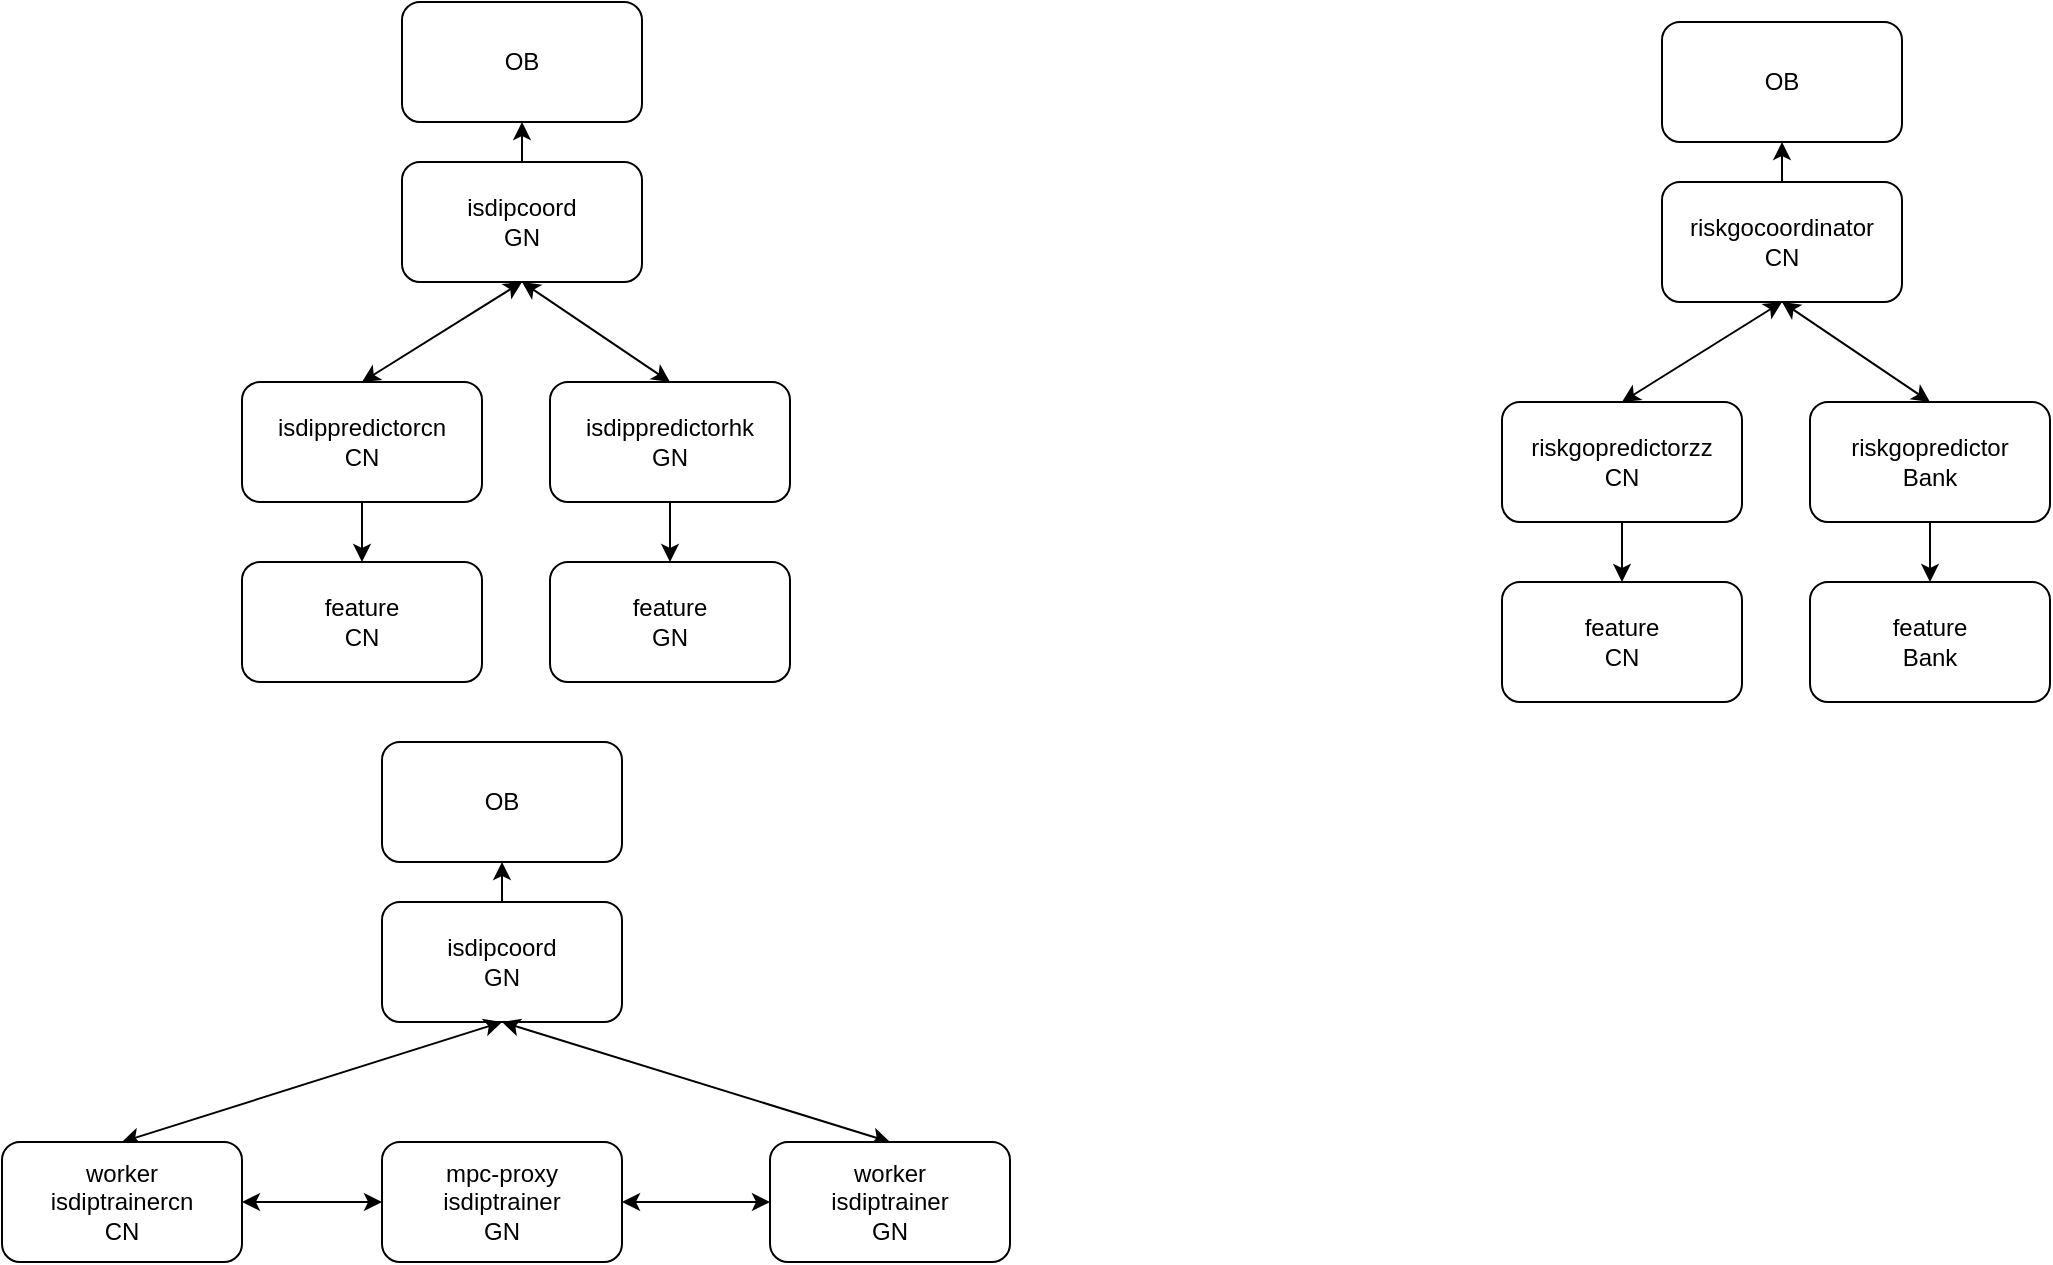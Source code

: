 <mxfile version="12.9.3" type="github">
  <diagram id="OEYxpR9rzvsFhozrHmW_" name="第 1 页">
    <mxGraphModel dx="1426" dy="732" grid="1" gridSize="10" guides="1" tooltips="1" connect="1" arrows="1" fold="1" page="1" pageScale="1" pageWidth="827" pageHeight="1169" math="0" shadow="0">
      <root>
        <mxCell id="0" />
        <mxCell id="1" parent="0" />
        <mxCell id="PcwNcNAhhEbV8BFVs8KB-27" style="edgeStyle=none;rounded=0;orthogonalLoop=1;jettySize=auto;html=1;exitX=0.5;exitY=0;exitDx=0;exitDy=0;entryX=0.5;entryY=1;entryDx=0;entryDy=0;startArrow=none;startFill=0;" edge="1" parent="1" source="PcwNcNAhhEbV8BFVs8KB-1" target="PcwNcNAhhEbV8BFVs8KB-26">
          <mxGeometry relative="1" as="geometry" />
        </mxCell>
        <mxCell id="PcwNcNAhhEbV8BFVs8KB-1" value="isdipcoord&lt;br&gt;GN" style="rounded=1;whiteSpace=wrap;html=1;" vertex="1" parent="1">
          <mxGeometry x="330" y="90" width="120" height="60" as="geometry" />
        </mxCell>
        <mxCell id="PcwNcNAhhEbV8BFVs8KB-7" style="rounded=0;orthogonalLoop=1;jettySize=auto;html=1;exitX=0.5;exitY=0;exitDx=0;exitDy=0;entryX=0.5;entryY=1;entryDx=0;entryDy=0;startArrow=classic;startFill=1;" edge="1" parent="1" source="PcwNcNAhhEbV8BFVs8KB-2" target="PcwNcNAhhEbV8BFVs8KB-1">
          <mxGeometry relative="1" as="geometry" />
        </mxCell>
        <mxCell id="PcwNcNAhhEbV8BFVs8KB-11" style="edgeStyle=none;rounded=0;orthogonalLoop=1;jettySize=auto;html=1;exitX=0.5;exitY=1;exitDx=0;exitDy=0;startArrow=none;startFill=0;" edge="1" parent="1" source="PcwNcNAhhEbV8BFVs8KB-2" target="PcwNcNAhhEbV8BFVs8KB-9">
          <mxGeometry relative="1" as="geometry" />
        </mxCell>
        <mxCell id="PcwNcNAhhEbV8BFVs8KB-2" value="isdippredictorcn&lt;br&gt;CN" style="rounded=1;whiteSpace=wrap;html=1;" vertex="1" parent="1">
          <mxGeometry x="250" y="200" width="120" height="60" as="geometry" />
        </mxCell>
        <mxCell id="PcwNcNAhhEbV8BFVs8KB-8" style="edgeStyle=none;rounded=0;orthogonalLoop=1;jettySize=auto;html=1;exitX=0.5;exitY=0;exitDx=0;exitDy=0;entryX=0.5;entryY=1;entryDx=0;entryDy=0;startArrow=classic;startFill=1;" edge="1" parent="1" source="PcwNcNAhhEbV8BFVs8KB-4" target="PcwNcNAhhEbV8BFVs8KB-1">
          <mxGeometry relative="1" as="geometry" />
        </mxCell>
        <mxCell id="PcwNcNAhhEbV8BFVs8KB-12" style="edgeStyle=none;rounded=0;orthogonalLoop=1;jettySize=auto;html=1;exitX=0.5;exitY=1;exitDx=0;exitDy=0;startArrow=none;startFill=0;" edge="1" parent="1" source="PcwNcNAhhEbV8BFVs8KB-4" target="PcwNcNAhhEbV8BFVs8KB-10">
          <mxGeometry relative="1" as="geometry" />
        </mxCell>
        <mxCell id="PcwNcNAhhEbV8BFVs8KB-4" value="isdippredictorhk&lt;br&gt;GN" style="rounded=1;whiteSpace=wrap;html=1;" vertex="1" parent="1">
          <mxGeometry x="404" y="200" width="120" height="60" as="geometry" />
        </mxCell>
        <mxCell id="PcwNcNAhhEbV8BFVs8KB-9" value="feature&lt;br&gt;CN" style="rounded=1;whiteSpace=wrap;html=1;" vertex="1" parent="1">
          <mxGeometry x="250" y="290" width="120" height="60" as="geometry" />
        </mxCell>
        <mxCell id="PcwNcNAhhEbV8BFVs8KB-10" value="feature&lt;br&gt;GN" style="rounded=1;whiteSpace=wrap;html=1;" vertex="1" parent="1">
          <mxGeometry x="404" y="290" width="120" height="60" as="geometry" />
        </mxCell>
        <mxCell id="PcwNcNAhhEbV8BFVs8KB-29" style="edgeStyle=none;rounded=0;orthogonalLoop=1;jettySize=auto;html=1;exitX=0.5;exitY=0;exitDx=0;exitDy=0;startArrow=none;startFill=0;" edge="1" parent="1" source="PcwNcNAhhEbV8BFVs8KB-13" target="PcwNcNAhhEbV8BFVs8KB-28">
          <mxGeometry relative="1" as="geometry" />
        </mxCell>
        <mxCell id="PcwNcNAhhEbV8BFVs8KB-13" value="isdipcoord&lt;br&gt;GN" style="rounded=1;whiteSpace=wrap;html=1;" vertex="1" parent="1">
          <mxGeometry x="320" y="460" width="120" height="60" as="geometry" />
        </mxCell>
        <mxCell id="PcwNcNAhhEbV8BFVs8KB-14" style="rounded=0;orthogonalLoop=1;jettySize=auto;html=1;exitX=0.5;exitY=0;exitDx=0;exitDy=0;entryX=0.5;entryY=1;entryDx=0;entryDy=0;startArrow=classic;startFill=1;" edge="1" source="PcwNcNAhhEbV8BFVs8KB-16" target="PcwNcNAhhEbV8BFVs8KB-13" parent="1">
          <mxGeometry relative="1" as="geometry" />
        </mxCell>
        <mxCell id="PcwNcNAhhEbV8BFVs8KB-23" style="edgeStyle=none;rounded=0;orthogonalLoop=1;jettySize=auto;html=1;exitX=1;exitY=0.5;exitDx=0;exitDy=0;entryX=0;entryY=0.5;entryDx=0;entryDy=0;startArrow=classic;startFill=1;" edge="1" parent="1" source="PcwNcNAhhEbV8BFVs8KB-16" target="PcwNcNAhhEbV8BFVs8KB-22">
          <mxGeometry relative="1" as="geometry" />
        </mxCell>
        <mxCell id="PcwNcNAhhEbV8BFVs8KB-16" value="worker&lt;br&gt;isdiptrainercn&lt;br&gt;CN" style="rounded=1;whiteSpace=wrap;html=1;" vertex="1" parent="1">
          <mxGeometry x="130" y="580" width="120" height="60" as="geometry" />
        </mxCell>
        <mxCell id="PcwNcNAhhEbV8BFVs8KB-17" style="edgeStyle=none;rounded=0;orthogonalLoop=1;jettySize=auto;html=1;exitX=0.5;exitY=0;exitDx=0;exitDy=0;entryX=0.5;entryY=1;entryDx=0;entryDy=0;startArrow=classic;startFill=1;" edge="1" source="PcwNcNAhhEbV8BFVs8KB-19" target="PcwNcNAhhEbV8BFVs8KB-13" parent="1">
          <mxGeometry relative="1" as="geometry" />
        </mxCell>
        <mxCell id="PcwNcNAhhEbV8BFVs8KB-19" value="worker&lt;br&gt;isdiptrainer&lt;br&gt;GN" style="rounded=1;whiteSpace=wrap;html=1;" vertex="1" parent="1">
          <mxGeometry x="514" y="580" width="120" height="60" as="geometry" />
        </mxCell>
        <mxCell id="PcwNcNAhhEbV8BFVs8KB-24" style="edgeStyle=none;rounded=0;orthogonalLoop=1;jettySize=auto;html=1;exitX=1;exitY=0.5;exitDx=0;exitDy=0;startArrow=classic;startFill=1;" edge="1" parent="1" source="PcwNcNAhhEbV8BFVs8KB-22" target="PcwNcNAhhEbV8BFVs8KB-19">
          <mxGeometry relative="1" as="geometry" />
        </mxCell>
        <mxCell id="PcwNcNAhhEbV8BFVs8KB-22" value="mpc-proxy&lt;br&gt;isdiptrainer&lt;br&gt;GN" style="rounded=1;whiteSpace=wrap;html=1;" vertex="1" parent="1">
          <mxGeometry x="320" y="580" width="120" height="60" as="geometry" />
        </mxCell>
        <mxCell id="PcwNcNAhhEbV8BFVs8KB-26" value="OB" style="rounded=1;whiteSpace=wrap;html=1;" vertex="1" parent="1">
          <mxGeometry x="330" y="10" width="120" height="60" as="geometry" />
        </mxCell>
        <mxCell id="PcwNcNAhhEbV8BFVs8KB-28" value="OB" style="rounded=1;whiteSpace=wrap;html=1;" vertex="1" parent="1">
          <mxGeometry x="320" y="380" width="120" height="60" as="geometry" />
        </mxCell>
        <mxCell id="PcwNcNAhhEbV8BFVs8KB-39" style="edgeStyle=none;rounded=0;orthogonalLoop=1;jettySize=auto;html=1;exitX=0.5;exitY=0;exitDx=0;exitDy=0;entryX=0.5;entryY=1;entryDx=0;entryDy=0;startArrow=none;startFill=0;" edge="1" source="PcwNcNAhhEbV8BFVs8KB-40" target="PcwNcNAhhEbV8BFVs8KB-49" parent="1">
          <mxGeometry relative="1" as="geometry" />
        </mxCell>
        <mxCell id="PcwNcNAhhEbV8BFVs8KB-40" value="riskgocoordinator&lt;br&gt;CN" style="rounded=1;whiteSpace=wrap;html=1;" vertex="1" parent="1">
          <mxGeometry x="960" y="100" width="120" height="60" as="geometry" />
        </mxCell>
        <mxCell id="PcwNcNAhhEbV8BFVs8KB-41" style="rounded=0;orthogonalLoop=1;jettySize=auto;html=1;exitX=0.5;exitY=0;exitDx=0;exitDy=0;entryX=0.5;entryY=1;entryDx=0;entryDy=0;startArrow=classic;startFill=1;" edge="1" source="PcwNcNAhhEbV8BFVs8KB-43" target="PcwNcNAhhEbV8BFVs8KB-40" parent="1">
          <mxGeometry relative="1" as="geometry" />
        </mxCell>
        <mxCell id="PcwNcNAhhEbV8BFVs8KB-42" style="edgeStyle=none;rounded=0;orthogonalLoop=1;jettySize=auto;html=1;exitX=0.5;exitY=1;exitDx=0;exitDy=0;startArrow=none;startFill=0;" edge="1" source="PcwNcNAhhEbV8BFVs8KB-43" target="PcwNcNAhhEbV8BFVs8KB-47" parent="1">
          <mxGeometry relative="1" as="geometry" />
        </mxCell>
        <mxCell id="PcwNcNAhhEbV8BFVs8KB-43" value="riskgopredictorzz&lt;br&gt;CN" style="rounded=1;whiteSpace=wrap;html=1;" vertex="1" parent="1">
          <mxGeometry x="880" y="210" width="120" height="60" as="geometry" />
        </mxCell>
        <mxCell id="PcwNcNAhhEbV8BFVs8KB-44" style="edgeStyle=none;rounded=0;orthogonalLoop=1;jettySize=auto;html=1;exitX=0.5;exitY=0;exitDx=0;exitDy=0;entryX=0.5;entryY=1;entryDx=0;entryDy=0;startArrow=classic;startFill=1;" edge="1" source="PcwNcNAhhEbV8BFVs8KB-46" target="PcwNcNAhhEbV8BFVs8KB-40" parent="1">
          <mxGeometry relative="1" as="geometry" />
        </mxCell>
        <mxCell id="PcwNcNAhhEbV8BFVs8KB-45" style="edgeStyle=none;rounded=0;orthogonalLoop=1;jettySize=auto;html=1;exitX=0.5;exitY=1;exitDx=0;exitDy=0;startArrow=none;startFill=0;" edge="1" source="PcwNcNAhhEbV8BFVs8KB-46" target="PcwNcNAhhEbV8BFVs8KB-48" parent="1">
          <mxGeometry relative="1" as="geometry" />
        </mxCell>
        <mxCell id="PcwNcNAhhEbV8BFVs8KB-46" value="riskgopredictor&lt;br&gt;Bank" style="rounded=1;whiteSpace=wrap;html=1;" vertex="1" parent="1">
          <mxGeometry x="1034" y="210" width="120" height="60" as="geometry" />
        </mxCell>
        <mxCell id="PcwNcNAhhEbV8BFVs8KB-47" value="feature&lt;br&gt;CN" style="rounded=1;whiteSpace=wrap;html=1;" vertex="1" parent="1">
          <mxGeometry x="880" y="300" width="120" height="60" as="geometry" />
        </mxCell>
        <mxCell id="PcwNcNAhhEbV8BFVs8KB-48" value="feature&lt;br&gt;Bank" style="rounded=1;whiteSpace=wrap;html=1;" vertex="1" parent="1">
          <mxGeometry x="1034" y="300" width="120" height="60" as="geometry" />
        </mxCell>
        <mxCell id="PcwNcNAhhEbV8BFVs8KB-49" value="OB" style="rounded=1;whiteSpace=wrap;html=1;" vertex="1" parent="1">
          <mxGeometry x="960" y="20" width="120" height="60" as="geometry" />
        </mxCell>
      </root>
    </mxGraphModel>
  </diagram>
</mxfile>
